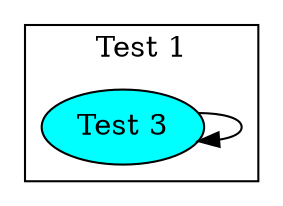 digraph view2 {
	graph [compound=true]
	subgraph test1 {
		graph [cluster=true label="Test 1"]
		"test1.test3" [label="Test 3" fillcolor=aqua style=filled]
	}
	"test1.test3" -> "test1.test3"
}
